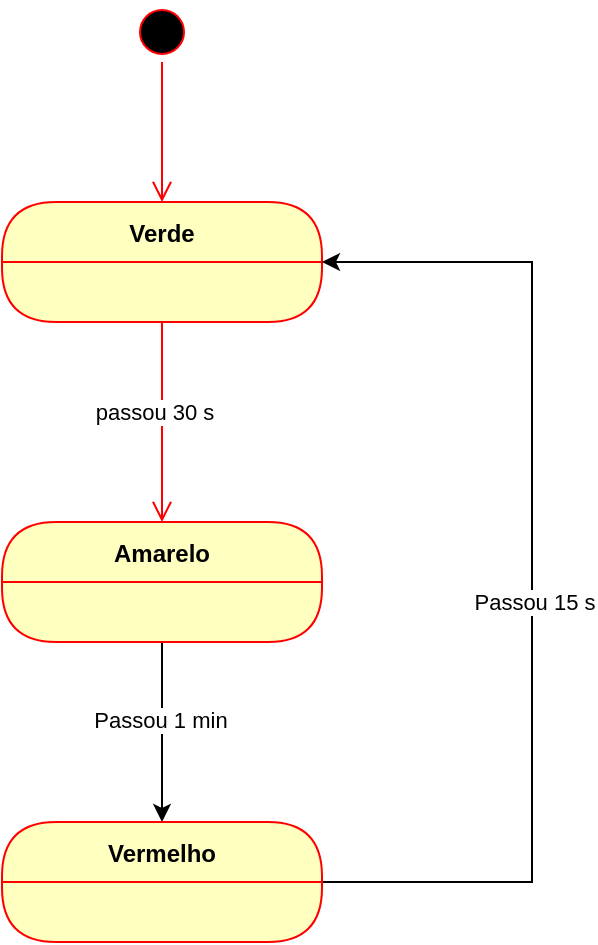 <mxfile version="28.0.6">
  <diagram name="Página-1" id="pOeFXsEX-jav89Gi-onD">
    <mxGraphModel dx="978" dy="554" grid="1" gridSize="10" guides="1" tooltips="1" connect="1" arrows="1" fold="1" page="1" pageScale="1" pageWidth="827" pageHeight="1169" math="0" shadow="0">
      <root>
        <mxCell id="0" />
        <mxCell id="1" parent="0" />
        <mxCell id="ZStiPrJWH0p1QNw3at66-1" value="" style="ellipse;html=1;shape=startState;fillColor=#000000;strokeColor=#ff0000;" vertex="1" parent="1">
          <mxGeometry x="260" y="80" width="30" height="30" as="geometry" />
        </mxCell>
        <mxCell id="ZStiPrJWH0p1QNw3at66-2" value="" style="edgeStyle=orthogonalEdgeStyle;html=1;verticalAlign=bottom;endArrow=open;endSize=8;strokeColor=#ff0000;rounded=0;entryX=0.5;entryY=0;entryDx=0;entryDy=0;" edge="1" source="ZStiPrJWH0p1QNw3at66-1" parent="1" target="ZStiPrJWH0p1QNw3at66-3">
          <mxGeometry relative="1" as="geometry">
            <mxPoint x="275" y="170" as="targetPoint" />
          </mxGeometry>
        </mxCell>
        <mxCell id="ZStiPrJWH0p1QNw3at66-3" value="Verde" style="swimlane;fontStyle=1;align=center;verticalAlign=middle;childLayout=stackLayout;horizontal=1;startSize=30;horizontalStack=0;resizeParent=0;resizeLast=1;container=0;fontColor=#000000;collapsible=0;rounded=1;arcSize=30;strokeColor=#ff0000;fillColor=#ffffc0;swimlaneFillColor=#ffffc0;dropTarget=0;" vertex="1" parent="1">
          <mxGeometry x="195" y="180" width="160" height="60" as="geometry" />
        </mxCell>
        <mxCell id="ZStiPrJWH0p1QNw3at66-5" value="" style="edgeStyle=orthogonalEdgeStyle;html=1;verticalAlign=bottom;endArrow=open;endSize=8;strokeColor=#ff0000;rounded=0;entryX=0.5;entryY=0;entryDx=0;entryDy=0;exitX=0.5;exitY=1;exitDx=0;exitDy=0;" edge="1" source="ZStiPrJWH0p1QNw3at66-3" parent="1" target="ZStiPrJWH0p1QNw3at66-7">
          <mxGeometry relative="1" as="geometry">
            <mxPoint x="275" y="300" as="targetPoint" />
            <mxPoint x="310" y="270" as="sourcePoint" />
            <Array as="points">
              <mxPoint x="275" y="280" />
              <mxPoint x="275" y="280" />
            </Array>
          </mxGeometry>
        </mxCell>
        <mxCell id="ZStiPrJWH0p1QNw3at66-6" value="passou 30 s" style="edgeLabel;html=1;align=center;verticalAlign=middle;resizable=0;points=[];" vertex="1" connectable="0" parent="ZStiPrJWH0p1QNw3at66-5">
          <mxGeometry x="-0.107" y="-4" relative="1" as="geometry">
            <mxPoint as="offset" />
          </mxGeometry>
        </mxCell>
        <mxCell id="ZStiPrJWH0p1QNw3at66-10" value="" style="edgeStyle=orthogonalEdgeStyle;rounded=0;orthogonalLoop=1;jettySize=auto;html=1;strokeColor=light-dark(#000000,#FF9090);" edge="1" parent="1" source="ZStiPrJWH0p1QNw3at66-7" target="ZStiPrJWH0p1QNw3at66-9">
          <mxGeometry relative="1" as="geometry" />
        </mxCell>
        <mxCell id="ZStiPrJWH0p1QNw3at66-11" value="Passou 1 min" style="edgeLabel;html=1;align=center;verticalAlign=middle;resizable=0;points=[];" vertex="1" connectable="0" parent="ZStiPrJWH0p1QNw3at66-10">
          <mxGeometry x="-0.138" y="-1" relative="1" as="geometry">
            <mxPoint as="offset" />
          </mxGeometry>
        </mxCell>
        <mxCell id="ZStiPrJWH0p1QNw3at66-7" value="Amarelo" style="swimlane;fontStyle=1;align=center;verticalAlign=middle;childLayout=stackLayout;horizontal=1;startSize=30;horizontalStack=0;resizeParent=0;resizeLast=1;container=0;fontColor=#000000;collapsible=0;rounded=1;arcSize=30;strokeColor=#ff0000;fillColor=#ffffc0;swimlaneFillColor=#ffffc0;dropTarget=0;" vertex="1" parent="1">
          <mxGeometry x="195" y="340" width="160" height="60" as="geometry" />
        </mxCell>
        <mxCell id="ZStiPrJWH0p1QNw3at66-12" style="edgeStyle=orthogonalEdgeStyle;rounded=0;orthogonalLoop=1;jettySize=auto;html=1;entryX=1;entryY=0.5;entryDx=0;entryDy=0;strokeColor=light-dark(#000000,#FF9090);" edge="1" parent="1" source="ZStiPrJWH0p1QNw3at66-9" target="ZStiPrJWH0p1QNw3at66-3">
          <mxGeometry relative="1" as="geometry">
            <Array as="points">
              <mxPoint x="460" y="520" />
              <mxPoint x="460" y="210" />
            </Array>
          </mxGeometry>
        </mxCell>
        <mxCell id="ZStiPrJWH0p1QNw3at66-13" value="Passou 15 s" style="edgeLabel;html=1;align=center;verticalAlign=middle;resizable=0;points=[];" vertex="1" connectable="0" parent="ZStiPrJWH0p1QNw3at66-12">
          <mxGeometry x="-0.056" y="-1" relative="1" as="geometry">
            <mxPoint as="offset" />
          </mxGeometry>
        </mxCell>
        <mxCell id="ZStiPrJWH0p1QNw3at66-9" value="Vermelho" style="swimlane;fontStyle=1;align=center;verticalAlign=middle;childLayout=stackLayout;horizontal=1;startSize=30;horizontalStack=0;resizeParent=0;resizeLast=1;container=0;fontColor=#000000;collapsible=0;rounded=1;arcSize=30;strokeColor=#ff0000;fillColor=#ffffc0;swimlaneFillColor=#ffffc0;dropTarget=0;" vertex="1" parent="1">
          <mxGeometry x="195" y="490" width="160" height="60" as="geometry" />
        </mxCell>
      </root>
    </mxGraphModel>
  </diagram>
</mxfile>
